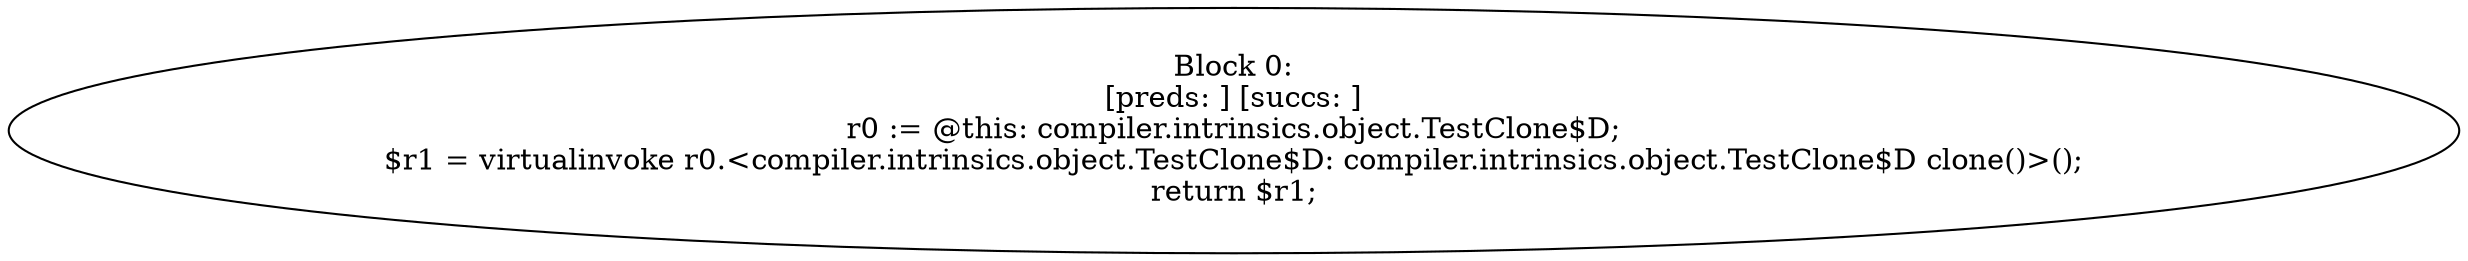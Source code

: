 digraph "unitGraph" {
    "Block 0:
[preds: ] [succs: ]
r0 := @this: compiler.intrinsics.object.TestClone$D;
$r1 = virtualinvoke r0.<compiler.intrinsics.object.TestClone$D: compiler.intrinsics.object.TestClone$D clone()>();
return $r1;
"
}
